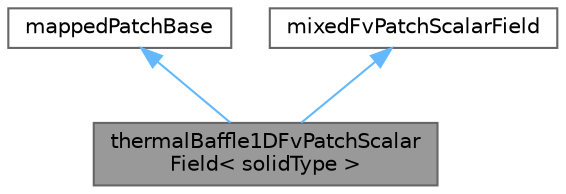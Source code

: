 digraph "thermalBaffle1DFvPatchScalarField&lt; solidType &gt;"
{
 // LATEX_PDF_SIZE
  bgcolor="transparent";
  edge [fontname=Helvetica,fontsize=10,labelfontname=Helvetica,labelfontsize=10];
  node [fontname=Helvetica,fontsize=10,shape=box,height=0.2,width=0.4];
  Node1 [id="Node000001",label="thermalBaffle1DFvPatchScalar\lField\< solidType \>",height=0.2,width=0.4,color="gray40", fillcolor="grey60", style="filled", fontcolor="black",tooltip="This BC solves a steady 1D thermal baffle."];
  Node2 -> Node1 [id="edge1_Node000001_Node000002",dir="back",color="steelblue1",style="solid",tooltip=" "];
  Node2 [id="Node000002",label="mappedPatchBase",height=0.2,width=0.4,color="gray40", fillcolor="white", style="filled",URL="$classFoam_1_1mappedPatchBase.html",tooltip="Determines a mapping between patch face centres and mesh cell or face centres and processors they're ..."];
  Node3 -> Node1 [id="edge2_Node000001_Node000003",dir="back",color="steelblue1",style="solid",tooltip=" "];
  Node3 [id="Node000003",label="mixedFvPatchScalarField",height=0.2,width=0.4,color="gray40", fillcolor="white", style="filled",tooltip=" "];
}
